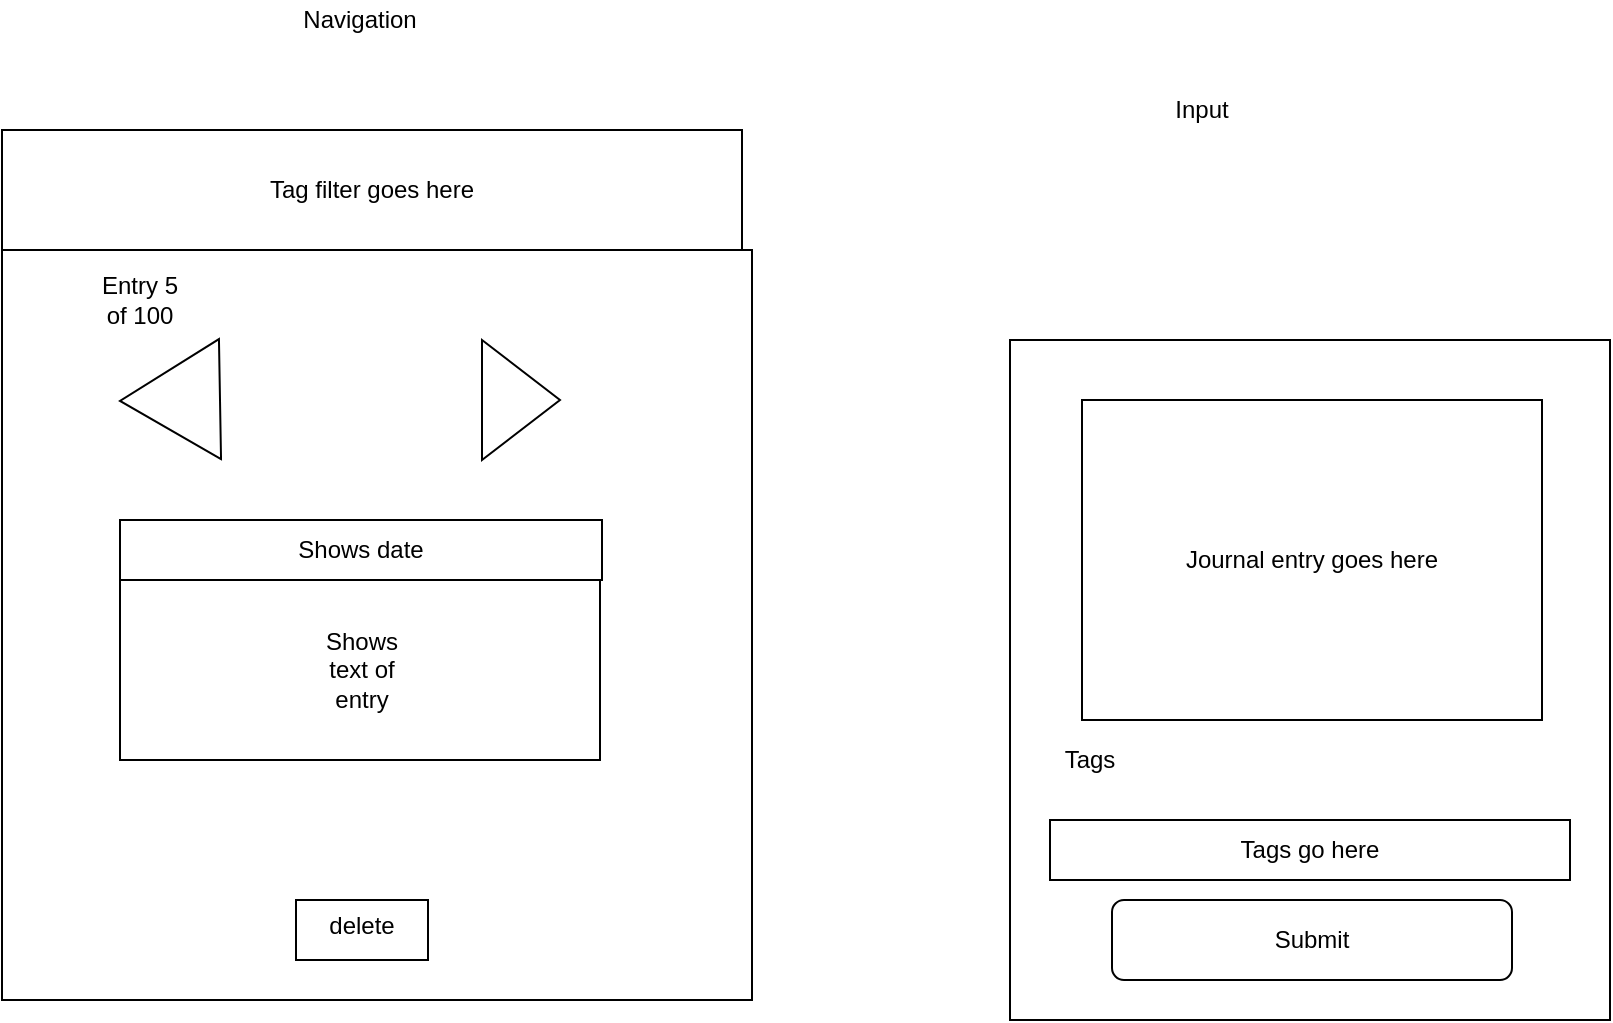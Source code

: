<mxfile version="14.2.4" type="embed">
    <diagram id="lsRs_4gBvWKQfu0lpuBe" name="Page-1">
        <mxGraphModel dx="820" dy="1504" grid="1" gridSize="10" guides="1" tooltips="1" connect="1" arrows="1" fold="1" page="1" pageScale="1" pageWidth="827" pageHeight="1169" math="0" shadow="0">
            <root>
                <mxCell id="0"/>
                <mxCell id="1" parent="0"/>
                <mxCell id="10" value="" style="rounded=0;whiteSpace=wrap;html=1;" parent="1" vertex="1">
                    <mxGeometry x="574" y="90" width="300" height="340" as="geometry"/>
                </mxCell>
                <mxCell id="17" value="" style="rounded=0;whiteSpace=wrap;html=1;" parent="1" vertex="1">
                    <mxGeometry x="210" y="200" width="120" height="60" as="geometry"/>
                </mxCell>
                <mxCell id="2" value="" style="whiteSpace=wrap;html=1;aspect=fixed;" parent="1" vertex="1">
                    <mxGeometry x="70" y="45" width="375" height="375" as="geometry"/>
                </mxCell>
                <mxCell id="3" value="" style="rounded=0;whiteSpace=wrap;html=1;" parent="1" vertex="1">
                    <mxGeometry x="129" y="210" width="240" height="90" as="geometry"/>
                </mxCell>
                <mxCell id="5" value="" style="rounded=0;whiteSpace=wrap;html=1;" parent="1" vertex="1">
                    <mxGeometry x="217" y="370" width="66" height="30" as="geometry"/>
                </mxCell>
                <mxCell id="6" value="delete" style="text;html=1;strokeColor=none;fillColor=none;align=center;verticalAlign=middle;whiteSpace=wrap;rounded=0;" parent="1" vertex="1">
                    <mxGeometry x="230" y="375" width="40" height="15" as="geometry"/>
                </mxCell>
                <mxCell id="22" value="" style="triangle;whiteSpace=wrap;html=1;" parent="1" vertex="1">
                    <mxGeometry x="310" y="90" width="39" height="60" as="geometry"/>
                </mxCell>
                <mxCell id="23" value="Shows text of entry" style="text;html=1;strokeColor=none;fillColor=none;align=center;verticalAlign=middle;whiteSpace=wrap;rounded=0;" parent="1" vertex="1">
                    <mxGeometry x="230" y="245" width="40" height="20" as="geometry"/>
                </mxCell>
                <mxCell id="24" value="Entry 5 of 100" style="text;html=1;strokeColor=none;fillColor=none;align=center;verticalAlign=middle;whiteSpace=wrap;rounded=0;" parent="1" vertex="1">
                    <mxGeometry x="119" y="60" width="40" height="20" as="geometry"/>
                </mxCell>
                <mxCell id="26" value="Journal entry goes here" style="rounded=0;whiteSpace=wrap;html=1;" vertex="1" parent="1">
                    <mxGeometry x="610" y="120" width="230" height="160" as="geometry"/>
                </mxCell>
                <mxCell id="27" value="Submit" style="rounded=1;whiteSpace=wrap;html=1;" vertex="1" parent="1">
                    <mxGeometry x="625" y="370" width="200" height="40" as="geometry"/>
                </mxCell>
                <mxCell id="28" value="Tags go here" style="rounded=0;whiteSpace=wrap;html=1;" vertex="1" parent="1">
                    <mxGeometry x="594" y="330" width="260" height="30" as="geometry"/>
                </mxCell>
                <mxCell id="29" value="Tags" style="text;html=1;strokeColor=none;fillColor=none;align=center;verticalAlign=middle;whiteSpace=wrap;rounded=0;" vertex="1" parent="1">
                    <mxGeometry x="594" y="290" width="40" height="20" as="geometry"/>
                </mxCell>
                <mxCell id="30" value="Shows date" style="rounded=0;whiteSpace=wrap;html=1;" vertex="1" parent="1">
                    <mxGeometry x="129" y="180" width="241" height="30" as="geometry"/>
                </mxCell>
                <mxCell id="33" value="Tag filter goes here" style="rounded=0;whiteSpace=wrap;html=1;" vertex="1" parent="1">
                    <mxGeometry x="70" y="-15" width="370" height="60" as="geometry"/>
                </mxCell>
                <mxCell id="34" value="" style="triangle;whiteSpace=wrap;html=1;rotation=-181;" vertex="1" parent="1">
                    <mxGeometry x="129" y="90" width="50" height="60" as="geometry"/>
                </mxCell>
                <mxCell id="35" value="Input" style="text;html=1;strokeColor=none;fillColor=none;align=center;verticalAlign=middle;whiteSpace=wrap;rounded=0;" vertex="1" parent="1">
                    <mxGeometry x="650" y="-35" width="40" height="20" as="geometry"/>
                </mxCell>
                <mxCell id="36" value="Navigation" style="text;html=1;strokeColor=none;fillColor=none;align=center;verticalAlign=middle;whiteSpace=wrap;rounded=0;" vertex="1" parent="1">
                    <mxGeometry x="229" y="-80" width="40" height="20" as="geometry"/>
                </mxCell>
            </root>
        </mxGraphModel>
    </diagram>
</mxfile>